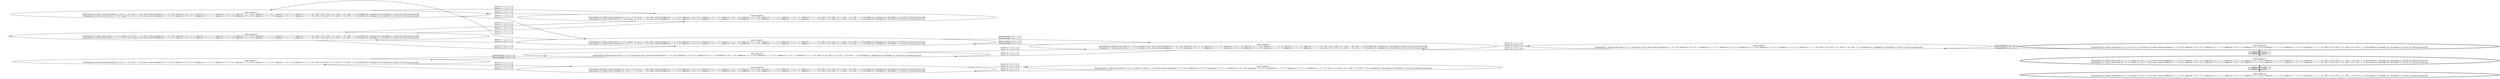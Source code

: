 digraph {
rankdir="LR"
s0[label="state_index=0
State(index=13, fluent atoms=[(at t1 c_0_1), (empty t1), (at p1 c_1_1)], static atoms=[(adjacent c_1_0 c_0_0), (adjacent c_0_0 c_0_1), (adjacent c_0_1 c_1_1), (adjacent c_0_0 c_1_0), (adjacent c_0_1 c_0_0), (adjacent c_1_1 c_0_1), (adjacent c_1_0 c_1_1), (adjacent c_1_1 c_1_0), (cell c_0_0), (cell c_0_1), (cell c_1_0), (cell c_1_1), (locatable p1), (package p1), (locatable t1), (truck t1)], derived atoms=[])
State(index=0, fluent atoms=[(at t1 c_0_1), (at p1 c_0_0), (empty t1)], static atoms=[(adjacent c_1_0 c_0_0), (adjacent c_0_0 c_0_1), (adjacent c_0_1 c_1_1), (adjacent c_0_0 c_1_0), (adjacent c_0_1 c_0_0), (adjacent c_1_1 c_0_1), (adjacent c_1_0 c_1_1), (adjacent c_1_1 c_1_0), (cell c_0_0), (cell c_0_1), (cell c_1_0), (cell c_1_1), (locatable p1), (package p1), (locatable t1), (truck t1)], derived atoms=[])
"]
s1[label="state_index=1
State(index=1, fluent atoms=[(at p1 c_0_0), (empty t1), (at t1 c_0_0)], static atoms=[(adjacent c_1_0 c_0_0), (adjacent c_0_0 c_0_1), (adjacent c_0_1 c_1_1), (adjacent c_0_0 c_1_0), (adjacent c_0_1 c_0_0), (adjacent c_1_1 c_0_1), (adjacent c_1_0 c_1_1), (adjacent c_1_1 c_1_0), (cell c_0_0), (cell c_0_1), (cell c_1_0), (cell c_1_1), (locatable p1), (package p1), (locatable t1), (truck t1)], derived atoms=[])
State(index=12, fluent atoms=[(empty t1), (at t1 c_1_1), (at p1 c_1_1)], static atoms=[(adjacent c_1_0 c_0_0), (adjacent c_0_0 c_0_1), (adjacent c_0_1 c_1_1), (adjacent c_0_0 c_1_0), (adjacent c_0_1 c_0_0), (adjacent c_1_1 c_0_1), (adjacent c_1_0 c_1_1), (adjacent c_1_1 c_1_0), (cell c_0_0), (cell c_0_1), (cell c_1_0), (cell c_1_1), (locatable p1), (package p1), (locatable t1), (truck t1)], derived atoms=[])
"]
s2[label="state_index=2
State(index=15, fluent atoms=[(empty t1), (at t1 c_0_0), (at p1 c_1_1)], static atoms=[(adjacent c_1_0 c_0_0), (adjacent c_0_0 c_0_1), (adjacent c_0_1 c_1_1), (adjacent c_0_0 c_1_0), (adjacent c_0_1 c_0_0), (adjacent c_1_1 c_0_1), (adjacent c_1_0 c_1_1), (adjacent c_1_1 c_1_0), (cell c_0_0), (cell c_0_1), (cell c_1_0), (cell c_1_1), (locatable p1), (package p1), (locatable t1), (truck t1)], derived atoms=[])
State(index=2, fluent atoms=[(at p1 c_0_0), (empty t1), (at t1 c_1_1)], static atoms=[(adjacent c_1_0 c_0_0), (adjacent c_0_0 c_0_1), (adjacent c_0_1 c_1_1), (adjacent c_0_0 c_1_0), (adjacent c_0_1 c_0_0), (adjacent c_1_1 c_0_1), (adjacent c_1_0 c_1_1), (adjacent c_1_1 c_1_0), (cell c_0_0), (cell c_0_1), (cell c_1_0), (cell c_1_1), (locatable p1), (package p1), (locatable t1), (truck t1)], derived atoms=[])
"]
s3[label="state_index=3
State(index=14, fluent atoms=[(empty t1), (at t1 c_1_0), (at p1 c_1_1)], static atoms=[(adjacent c_1_0 c_0_0), (adjacent c_0_0 c_0_1), (adjacent c_0_1 c_1_1), (adjacent c_0_0 c_1_0), (adjacent c_0_1 c_0_0), (adjacent c_1_1 c_0_1), (adjacent c_1_0 c_1_1), (adjacent c_1_1 c_1_0), (cell c_0_0), (cell c_0_1), (cell c_1_0), (cell c_1_1), (locatable p1), (package p1), (locatable t1), (truck t1)], derived atoms=[])
State(index=3, fluent atoms=[(at p1 c_0_0), (empty t1), (at t1 c_1_0)], static atoms=[(adjacent c_1_0 c_0_0), (adjacent c_0_0 c_0_1), (adjacent c_0_1 c_1_1), (adjacent c_0_0 c_1_0), (adjacent c_0_1 c_0_0), (adjacent c_1_1 c_0_1), (adjacent c_1_0 c_1_1), (adjacent c_1_1 c_1_0), (cell c_0_0), (cell c_0_1), (cell c_1_0), (cell c_1_1), (locatable p1), (package p1), (locatable t1), (truck t1)], derived atoms=[])
"]
s4[label="state_index=4
State(index=4, fluent atoms=[(at t1 c_0_0), (carrying t1 p1)], static atoms=[(adjacent c_1_0 c_0_0), (adjacent c_0_0 c_0_1), (adjacent c_0_1 c_1_1), (adjacent c_0_0 c_1_0), (adjacent c_0_1 c_0_0), (adjacent c_1_1 c_0_1), (adjacent c_1_0 c_1_1), (adjacent c_1_1 c_1_0), (cell c_0_0), (cell c_0_1), (cell c_1_0), (cell c_1_1), (locatable p1), (package p1), (locatable t1), (truck t1)], derived atoms=[])
State(index=7, fluent atoms=[(at t1 c_1_1), (carrying t1 p1)], static atoms=[(adjacent c_1_0 c_0_0), (adjacent c_0_0 c_0_1), (adjacent c_0_1 c_1_1), (adjacent c_0_0 c_1_0), (adjacent c_0_1 c_0_0), (adjacent c_1_1 c_0_1), (adjacent c_1_0 c_1_1), (adjacent c_1_1 c_1_0), (cell c_0_0), (cell c_0_1), (cell c_1_0), (cell c_1_1), (locatable p1), (package p1), (locatable t1), (truck t1)], derived atoms=[])
"]
s5[label="state_index=5
State(index=5, fluent atoms=[(at t1 c_0_1), (carrying t1 p1)], static atoms=[(adjacent c_1_0 c_0_0), (adjacent c_0_0 c_0_1), (adjacent c_0_1 c_1_1), (adjacent c_0_0 c_1_0), (adjacent c_0_1 c_0_0), (adjacent c_1_1 c_0_1), (adjacent c_1_0 c_1_1), (adjacent c_1_1 c_1_0), (cell c_0_0), (cell c_0_1), (cell c_1_0), (cell c_1_1), (locatable p1), (package p1), (locatable t1), (truck t1)], derived atoms=[])
"]
s6[label="state_index=6
State(index=6, fluent atoms=[(at t1 c_1_0), (carrying t1 p1)], static atoms=[(adjacent c_1_0 c_0_0), (adjacent c_0_0 c_0_1), (adjacent c_0_1 c_1_1), (adjacent c_0_0 c_1_0), (adjacent c_0_1 c_0_0), (adjacent c_1_1 c_0_1), (adjacent c_1_0 c_1_1), (adjacent c_1_1 c_1_0), (cell c_0_0), (cell c_0_1), (cell c_1_0), (cell c_1_1), (locatable p1), (package p1), (locatable t1), (truck t1)], derived atoms=[])
"]
s7[label="state_index=7
State(index=8, fluent atoms=[(empty t1), (at t1 c_1_0), (at p1 c_1_0)], static atoms=[(adjacent c_1_0 c_0_0), (adjacent c_0_0 c_0_1), (adjacent c_0_1 c_1_1), (adjacent c_0_0 c_1_0), (adjacent c_0_1 c_0_0), (adjacent c_1_1 c_0_1), (adjacent c_1_0 c_1_1), (adjacent c_1_1 c_1_0), (cell c_0_0), (cell c_0_1), (cell c_1_0), (cell c_1_1), (locatable p1), (package p1), (locatable t1), (truck t1)], derived atoms=[])
"]
s8[label="state_index=8
State(index=9, fluent atoms=[(empty t1), (at t1 c_0_0), (at p1 c_1_0)], static atoms=[(adjacent c_1_0 c_0_0), (adjacent c_0_0 c_0_1), (adjacent c_0_1 c_1_1), (adjacent c_0_0 c_1_0), (adjacent c_0_1 c_0_0), (adjacent c_1_1 c_0_1), (adjacent c_1_0 c_1_1), (adjacent c_1_1 c_1_0), (cell c_0_0), (cell c_0_1), (cell c_1_0), (cell c_1_1), (locatable p1), (package p1), (locatable t1), (truck t1)], derived atoms=[])
State(index=10, fluent atoms=[(empty t1), (at t1 c_1_1), (at p1 c_1_0)], static atoms=[(adjacent c_1_0 c_0_0), (adjacent c_0_0 c_0_1), (adjacent c_0_1 c_1_1), (adjacent c_0_0 c_1_0), (adjacent c_0_1 c_0_0), (adjacent c_1_1 c_0_1), (adjacent c_1_0 c_1_1), (adjacent c_1_1 c_1_0), (cell c_0_0), (cell c_0_1), (cell c_1_0), (cell c_1_1), (locatable p1), (package p1), (locatable t1), (truck t1)], derived atoms=[])
"]
s9[label="state_index=9
State(index=11, fluent atoms=[(at t1 c_0_1), (empty t1), (at p1 c_1_0)], static atoms=[(adjacent c_1_0 c_0_0), (adjacent c_0_0 c_0_1), (adjacent c_0_1 c_1_1), (adjacent c_0_0 c_1_0), (adjacent c_0_1 c_0_0), (adjacent c_1_1 c_0_1), (adjacent c_1_0 c_1_1), (adjacent c_1_1 c_1_0), (cell c_0_0), (cell c_0_1), (cell c_1_0), (cell c_1_1), (locatable p1), (package p1), (locatable t1), (truck t1)], derived atoms=[])
"]
s10[peripheries=2,label="state_index=10
State(index=16, fluent atoms=[(at p1 c_0_1), (at t1 c_0_1), (empty t1)], static atoms=[(adjacent c_1_0 c_0_0), (adjacent c_0_0 c_0_1), (adjacent c_0_1 c_1_1), (adjacent c_0_0 c_1_0), (adjacent c_0_1 c_0_0), (adjacent c_1_1 c_0_1), (adjacent c_1_0 c_1_1), (adjacent c_1_1 c_1_0), (cell c_0_0), (cell c_0_1), (cell c_1_0), (cell c_1_1), (locatable p1), (package p1), (locatable t1), (truck t1)], derived atoms=[])
"]
s11[peripheries=2,label="state_index=11
State(index=18, fluent atoms=[(at p1 c_0_1), (empty t1), (at t1 c_1_1)], static atoms=[(adjacent c_1_0 c_0_0), (adjacent c_0_0 c_0_1), (adjacent c_0_1 c_1_1), (adjacent c_0_0 c_1_0), (adjacent c_0_1 c_0_0), (adjacent c_1_1 c_0_1), (adjacent c_1_0 c_1_1), (adjacent c_1_1 c_1_0), (cell c_0_0), (cell c_0_1), (cell c_1_0), (cell c_1_1), (locatable p1), (package p1), (locatable t1), (truck t1)], derived atoms=[])
State(index=17, fluent atoms=[(at p1 c_0_1), (empty t1), (at t1 c_0_0)], static atoms=[(adjacent c_1_0 c_0_0), (adjacent c_0_0 c_0_1), (adjacent c_0_1 c_1_1), (adjacent c_0_0 c_1_0), (adjacent c_0_1 c_0_0), (adjacent c_1_1 c_0_1), (adjacent c_1_0 c_1_1), (adjacent c_1_1 c_1_0), (cell c_0_0), (cell c_0_1), (cell c_1_0), (cell c_1_1), (locatable p1), (package p1), (locatable t1), (truck t1)], derived atoms=[])
"]
s12[peripheries=2,label="state_index=12
State(index=19, fluent atoms=[(at p1 c_0_1), (empty t1), (at t1 c_1_0)], static atoms=[(adjacent c_1_0 c_0_0), (adjacent c_0_0 c_0_1), (adjacent c_0_1 c_1_1), (adjacent c_0_0 c_1_0), (adjacent c_0_1 c_0_0), (adjacent c_1_1 c_0_1), (adjacent c_1_0 c_1_1), (adjacent c_1_1 c_1_0), (cell c_0_0), (cell c_0_1), (cell c_1_0), (cell c_1_1), (locatable p1), (package p1), (locatable t1), (truck t1)], derived atoms=[])
"]
Dangling [ label = "", style = invis ]
{ rank = same; Dangling }
Dangling -> s0
{ rank = same; s9}
{ rank = same; s2,s8}
{ rank = same; s0,s3,s7}
{ rank = same; s1,s6}
{ rank = same; s4}
{ rank = same; s5}
{ rank = same; s10,s11,s12}
s0->s1 [label="(move t1 c_0_1 c_0_0)
(move t1 c_0_1 c_1_1)
"]
s0->s2 [label="(move t1 c_0_1 c_0_0)
(move t1 c_0_1 c_1_1)
"]
s1->s0 [label="(move t1 c_1_1 c_0_1)
(move t1 c_0_0 c_0_1)
"]
s1->s3 [label="(move t1 c_0_0 c_1_0)
(move t1 c_1_1 c_1_0)
"]
s1->s4 [label="(pick-package t1 p1 c_0_0)
(pick-package t1 p1 c_1_1)
"]
s2->s0 [label="(move t1 c_1_1 c_0_1)
(move t1 c_0_0 c_0_1)
"]
s2->s3 [label="(move t1 c_0_0 c_1_0)
(move t1 c_1_1 c_1_0)
"]
s3->s1 [label="(move t1 c_1_0 c_1_1)
(move t1 c_1_0 c_0_0)
"]
s3->s2 [label="(move t1 c_1_0 c_0_0)
(move t1 c_1_0 c_1_1)
"]
s4->s1 [label="(drop-package t1 p1 c_0_0)
(drop-package t1 p1 c_1_1)
"]
s4->s5 [label="(move t1 c_1_1 c_0_1)
(move t1 c_0_0 c_0_1)
"]
s4->s6 [label="(move t1 c_1_1 c_1_0)
(move t1 c_0_0 c_1_0)
"]
s5->s4 [label="(move t1 c_0_1 c_1_1)
(move t1 c_0_1 c_0_0)
"]
s5->s10 [label="(drop-package t1 p1 c_0_1)
"]
s6->s4 [label="(move t1 c_1_0 c_1_1)
(move t1 c_1_0 c_0_0)
"]
s6->s7 [label="(drop-package t1 p1 c_1_0)
"]
s7->s6 [label="(pick-package t1 p1 c_1_0)
"]
s7->s8 [label="(move t1 c_1_0 c_1_1)
(move t1 c_1_0 c_0_0)
"]
s8->s7 [label="(move t1 c_0_0 c_1_0)
(move t1 c_1_1 c_1_0)
"]
s8->s9 [label="(move t1 c_0_0 c_0_1)
(move t1 c_1_1 c_0_1)
"]
s9->s8 [label="(move t1 c_0_1 c_0_0)
(move t1 c_0_1 c_1_1)
"]
s10->s5 [label="(pick-package t1 p1 c_0_1)
"]
s10->s11 [label="(move t1 c_0_1 c_0_0)
(move t1 c_0_1 c_1_1)
"]
s11->s10 [label="(move t1 c_1_1 c_0_1)
(move t1 c_0_0 c_0_1)
"]
s11->s12 [label="(move t1 c_1_1 c_1_0)
(move t1 c_0_0 c_1_0)
"]
s12->s11 [label="(move t1 c_1_0 c_0_0)
(move t1 c_1_0 c_1_1)
"]
}
